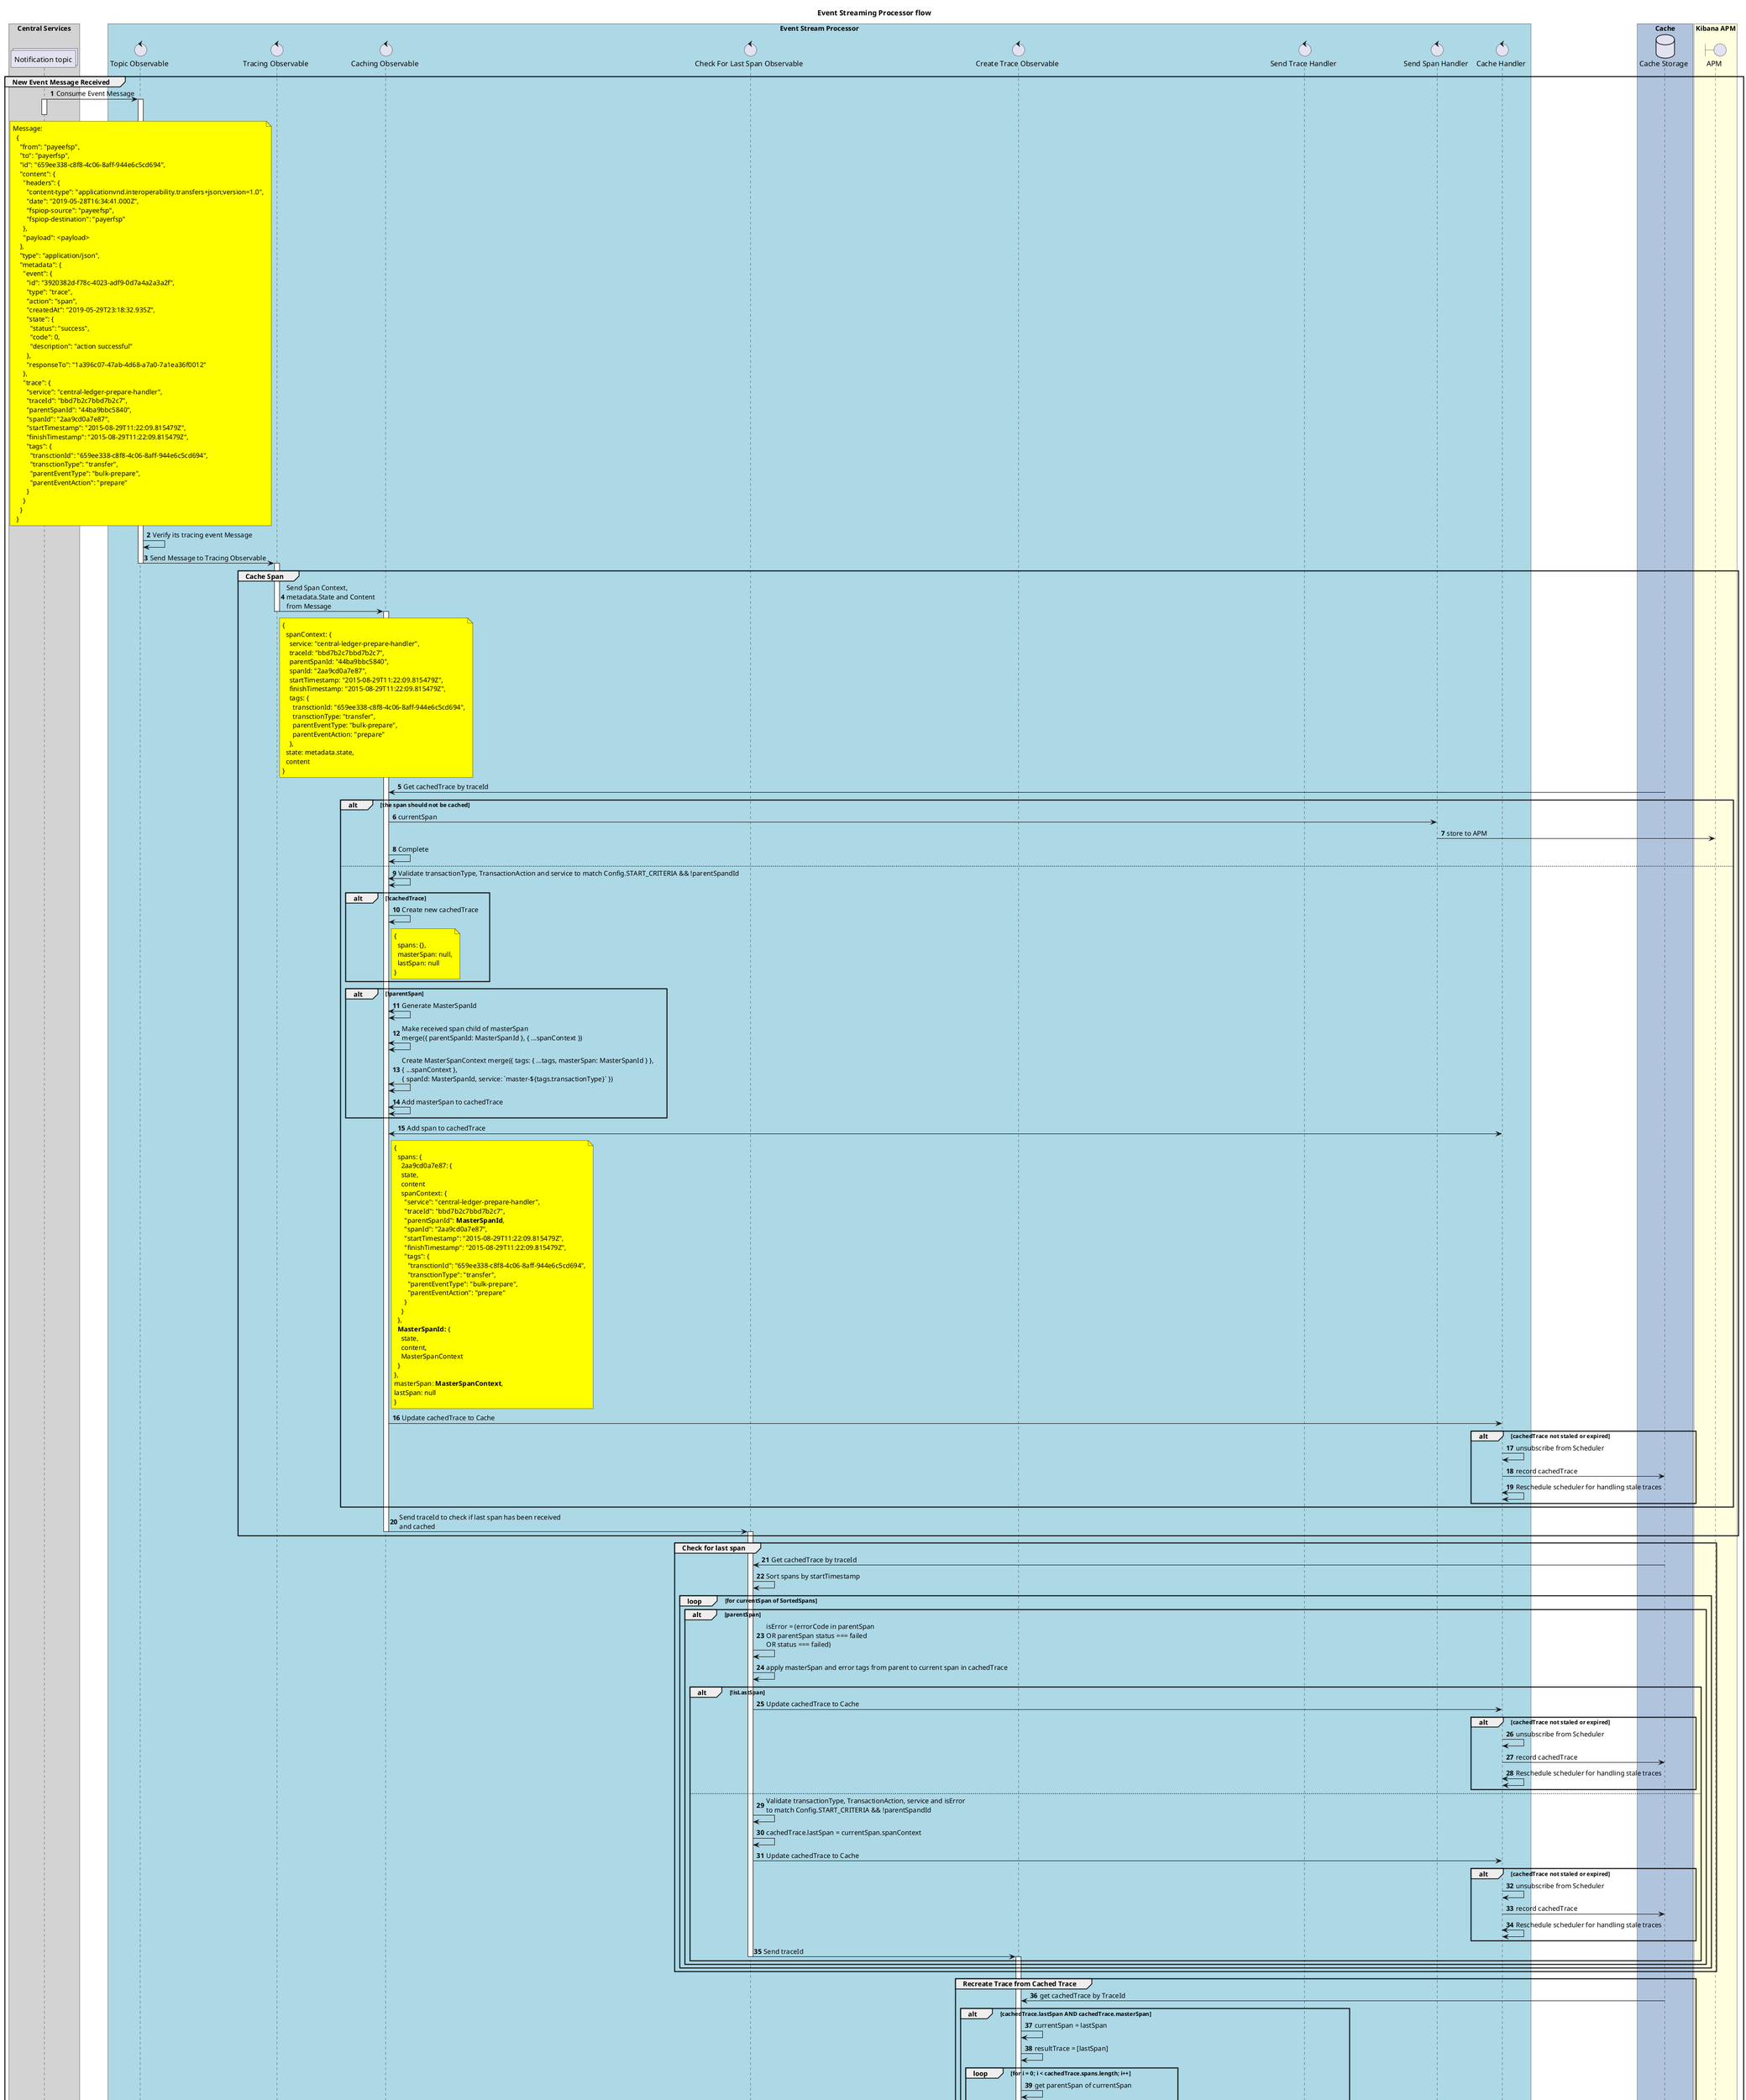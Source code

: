 /'*****
 License
 --------------
 Copyright © 2017 Bill & Melinda Gates Foundation
 The Mojaloop files are made available by the Bill & Melinda Gates Foundation under the Apache License, Version 2.0 (the "License") and you may not use these files except in compliance with the License. You may obtain a copy of the License at
 http://www.apache.org/licenses/LICENSE-2.0
 Unless required by applicable law or agreed to in writing, the Mojaloop files are distributed on an "AS IS" BASIS, WITHOUT WARRANTIES OR CONDITIONS OF ANY KIND, either express or implied. See the License for the specific language governing permissions and limitations under the License.
 Contributors
 --------------
 This is the official list of the Mojaloop project contributors for this file.
 Names of the original copyright holders (individuals or organizations)
 should be listed with a '*' in the first column. People who have
 contributed from an organization can be listed under the organization
 that actually holds the copyright for their contributions (see the
 Gates Foundation organization for an example). Those individuals should have
 their names indented and be marked with a '-'. Email address can be added
 optionally within square brackets <email>.
 * Gates Foundation
 - Name Surname <name.surname@gatesfoundation.com>

 * Valentin Genev <valentin.genev@modusbox.com>
 --------------
 ******'/

@startuml
' declate title
title Event Streaming Processor flow

autonumber

' Actor Keys:

' declare actors

collections "Notification topic" as TOPIC_NOTIFICATIONS
control "Topic Observable" as TOPIC_OBSERVABLE
control "Tracing Observable" as TRACING_OBSERVABLE
control "Caching Observable" as CACHING_OBSERVABLE
control "Check For Last Span Observable" as LASTSPAN_OBSERVABLE
control "Create Trace Observable" as CREATETRACE_OBSERVABLE
control "Cache Handler" as CACHE_HANDLER
control "Send Trace Handler" as TRACE_HANDLER
control "Send Span Handler" as SPAN_SENDER
database "Cache Storage" as CACHE
boundary "APM" as APM

box "Central Services" #lightGray
	participant TOPIC_NOTIFICATIONS
end box

box "Event Stream Processor" #LightBlue
  participant TOPIC_OBSERVABLE
  participant TRACING_OBSERVABLE
  participant CACHING_OBSERVABLE
  participant LASTSPAN_OBSERVABLE
  participant CREATETRACE_OBSERVABLE
  participant TRACE_HANDLER
  participant SPAN_SENDER
  participant CACHE_HANDLER
end box

box "Cache" #LightSteelBlue
  participant CACHE
end box

box "Kibana APM" #LightYellow
    participant APM
end box

' start flow

group New Event Message Received
    TOPIC_NOTIFICATIONS -> TOPIC_OBSERVABLE: Consume Event Message
        activate TOPIC_OBSERVABLE
        activate TOPIC_NOTIFICATIONS
        deactivate TOPIC_NOTIFICATIONS
        note over TOPIC_OBSERVABLE #yellow
            Message:
              {
                "from": "payeefsp",
                "to": "payerfsp",
                "id": "659ee338-c8f8-4c06-8aff-944e6c5cd694",
                "content": {
                  "headers": {
                    "content-type": "applicationvnd.interoperability.transfers+json;version=1.0",
                    "date": "2019-05-28T16:34:41.000Z",
                    "fspiop-source": "payeefsp",
                    "fspiop-destination": "payerfsp"
                  },
                  "payload": <payload>
                },
                "type": "application/json",
                "metadata": {
                  "event": {
                    "id": "3920382d-f78c-4023-adf9-0d7a4a2a3a2f",
                    "type": "trace",
                    "action": "span",
                    "createdAt": "2019-05-29T23:18:32.935Z",
                    "state": {
                      "status": "success",
                      "code": 0,
                      "description": "action successful"
                    },
                    "responseTo": "1a396c07-47ab-4d68-a7a0-7a1ea36f0012"
                  },
                  "trace": {
                    "service": "central-ledger-prepare-handler",
                    "traceId": "bbd7b2c7bbd7b2c7",
                    "parentSpanId": "44ba9bbc5840",
                    "spanId": "2aa9cd0a7e87",
                    "startTimestamp": "2015-08-29T11:22:09.815479Z",
                    "finishTimestamp": "2015-08-29T11:22:09.815479Z",
                    "tags": {
                      "transctionId": "659ee338-c8f8-4c06-8aff-944e6c5cd694",
                      "transctionType": "transfer",
                      "parentEventType": "bulk-prepare",
                      "parentEventAction": "prepare"
                    }
                  }
                }
              }
          end note
          TOPIC_OBSERVABLE -> TOPIC_OBSERVABLE: Verify its tracing event Message
          TOPIC_OBSERVABLE -> TRACING_OBSERVABLE: Send Message to Tracing Observable
          deactivate TOPIC_OBSERVABLE
          activate TRACING_OBSERVABLE
            group Cache Span
            TRACING_OBSERVABLE -> CACHING_OBSERVABLE: Send Span Context, \nmetadata.State and Content\nfrom Message
            note right of TRACING_OBSERVABLE #yellow
              {
                spanContext: {
                  service: "central-ledger-prepare-handler",
                  traceId: "bbd7b2c7bbd7b2c7",
                  parentSpanId: "44ba9bbc5840",
                  spanId: "2aa9cd0a7e87",
                  startTimestamp: "2015-08-29T11:22:09.815479Z",
                  finishTimestamp: "2015-08-29T11:22:09.815479Z",
                  tags: {
                    transctionId: "659ee338-c8f8-4c06-8aff-944e6c5cd694",
                    transctionType: "transfer",
                    parentEventType: "bulk-prepare",
                    parentEventAction: "prepare"
                  },
                state: metadata.state,
                content
              }
            end note
                deactivate TRACING_OBSERVABLE
                activate CACHING_OBSERVABLE
                CACHING_OBSERVABLE <- CACHE: Get cachedTrace by traceId
                alt the span should not be cached
                  CACHING_OBSERVABLE -> SPAN_SENDER: currentSpan
                  SPAN_SENDER -> APM: store to APM
                  CACHING_OBSERVABLE -> CACHING_OBSERVABLE: Complete
                else
                  CACHING_OBSERVABLE <-> CACHING_OBSERVABLE: Validate transactionType, TransactionAction and service to match Config.START_CRITERIA && !parentSpandId
                  alt !cachedTrace
                    CACHING_OBSERVABLE -> CACHING_OBSERVABLE: Create new cachedTrace
                    note right of CACHING_OBSERVABLE #yellow
                    { 
                      spans: {},
                      masterSpan: null,
                      lastSpan: null
                    }
                    end note
                  end
                    alt !parentSpan
                      CACHING_OBSERVABLE <-> CACHING_OBSERVABLE: Generate MasterSpanId
                      CACHING_OBSERVABLE <-> CACHING_OBSERVABLE: Make received span child of masterSpan \nmerge({ parentSpanId: MasterSpanId }, { ...spanContext })
                      CACHING_OBSERVABLE <-> CACHING_OBSERVABLE: Create MasterSpanContext merge({ tags: { ...tags, masterSpan: MasterSpanId } }, \n{ ...spanContext }, \n{ spanId: MasterSpanId, service: `master-${tags.transactionType}` })
                      CACHING_OBSERVABLE <-> CACHING_OBSERVABLE: Add masterSpan to cachedTrace
                    end  
                      CACHING_OBSERVABLE <-> CACHE_HANDLER: Add span to cachedTrace
                      note right of CACHING_OBSERVABLE #yellow
                      { 
                        spans: {
                          2aa9cd0a7e87: {
                          state,
                          content 
                          spanContext: {
                            "service": "central-ledger-prepare-handler",
                            "traceId": "bbd7b2c7bbd7b2c7",
                            "parentSpanId": <b>MasterSpanId</b>,
                            "spanId": "2aa9cd0a7e87",
                            "startTimestamp": "2015-08-29T11:22:09.815479Z",
                            "finishTimestamp": "2015-08-29T11:22:09.815479Z",
                            "tags": {
                              "transctionId": "659ee338-c8f8-4c06-8aff-944e6c5cd694",
                              "transctionType": "transfer",
                              "parentEventType": "bulk-prepare",
                              "parentEventAction": "prepare"
                            }   
                          }
                        },
                        <b>MasterSpanId:</b> {
                          state,
                          content,
                          MasterSpanContext
                        }
                      },
                      masterSpan: <b>MasterSpanContext</b>,
                      lastSpan: null
                      }
                      end note     
                      CACHING_OBSERVABLE -> CACHE_HANDLER: Update cachedTrace to Cache
                      alt cachedTrace not staled or expired
                        CACHE_HANDLER -> CACHE_HANDLER: unsubscribe from Scheduler
                        CACHE_HANDLER -> CACHE: record cachedTrace
                        CACHE_HANDLER <-> CACHE_HANDLER: Reschedule scheduler for handling stale traces
                      end
                  end
              CACHING_OBSERVABLE -> LASTSPAN_OBSERVABLE: Send traceId to check if last span has been received\nand cached
              deactivate CACHING_OBSERVABLE
              activate LASTSPAN_OBSERVABLE
              end
              group Check for last span
                LASTSPAN_OBSERVABLE <- CACHE: Get cachedTrace by traceId
                LASTSPAN_OBSERVABLE -> LASTSPAN_OBSERVABLE: Sort spans by startTimestamp
                  loop for currentSpan of SortedSpans 
                    alt parentSpan
                      LASTSPAN_OBSERVABLE -> LASTSPAN_OBSERVABLE: isError = (errorCode in parentSpan \nOR parentSpan status === failed \nOR status === failed)
                      LASTSPAN_OBSERVABLE -> LASTSPAN_OBSERVABLE: apply masterSpan and error tags from parent to current span in cachedTrace
                      alt !isLastSpan
                        LASTSPAN_OBSERVABLE -> CACHE_HANDLER: Update cachedTrace to Cache
                        alt cachedTrace not staled or expired
                          CACHE_HANDLER -> CACHE_HANDLER: unsubscribe from Scheduler
                          CACHE_HANDLER -> CACHE: record cachedTrace
                          CACHE_HANDLER <-> CACHE_HANDLER: Reschedule scheduler for handling stale traces
                        end
                      else
                        LASTSPAN_OBSERVABLE -> LASTSPAN_OBSERVABLE: Validate transactionType, TransactionAction, service and isError \nto match Config.START_CRITERIA && !parentSpandId
                        LASTSPAN_OBSERVABLE -> LASTSPAN_OBSERVABLE: cachedTrace.lastSpan = currentSpan.spanContext
                        LASTSPAN_OBSERVABLE -> CACHE_HANDLER: Update cachedTrace to Cache
                        alt cachedTrace not staled or expired
                          CACHE_HANDLER -> CACHE_HANDLER: unsubscribe from Scheduler
                          CACHE_HANDLER -> CACHE: record cachedTrace
                          CACHE_HANDLER <-> CACHE_HANDLER: Reschedule scheduler for handling stale traces
                        end
                        LASTSPAN_OBSERVABLE -> CREATETRACE_OBSERVABLE: Send traceId
                        deactivate LASTSPAN_OBSERVABLE
                        activate CREATETRACE_OBSERVABLE   
                      end
                    end
                  end
                end
              group Recreate Trace from Cached Trace
                CREATETRACE_OBSERVABLE <- CACHE: get cachedTrace by TraceId
                alt cachedTrace.lastSpan AND cachedTrace.masterSpan
                  CREATETRACE_OBSERVABLE -> CREATETRACE_OBSERVABLE: currentSpan = lastSpan
                  CREATETRACE_OBSERVABLE -> CREATETRACE_OBSERVABLE: resultTrace = [lastSpan]
                  loop for i = 0; i < cachedTrace.spans.length; i++
                      CREATETRACE_OBSERVABLE -> CREATETRACE_OBSERVABLE: get parentSpan of currentSpan
                    alt parentSpan
                      CREATETRACE_OBSERVABLE -> CREATETRACE_OBSERVABLE: insert parent span in resultTrace in front
                    else
                      CREATETRACE_OBSERVABLE -> CREATETRACE_OBSERVABLE: break loop
                    end
                  end
                  alt cachedTrace.masterSpan === currentSpan.spanId
                    CREATETRACE_OBSERVABLE -> CREATETRACE_OBSERVABLE: masterSpan.finishTimestamp = resultTrace[resultTrace.length - 1].finishTimestamp  
                    CREATETRACE_OBSERVABLE -> TRACE_HANDLER: send resultTrace
                    deactivate CREATETRACE_OBSERVABLE
                    activate TRACE_HANDLER
                  end
                end
              end
                group send Trace
                  loop trace elements
                    TRACE_HANDLER -> SPAN_SENDER: send each span
                    SPAN_SENDER -> APM: send span to APM 
                  end
                  TRACE_HANDLER -> TRACE_HANDLER: unsubscribe scheduler for traceId
                  TRACE_HANDLER -> CACHE: drop cachedTrace

                end
            end
@enduml